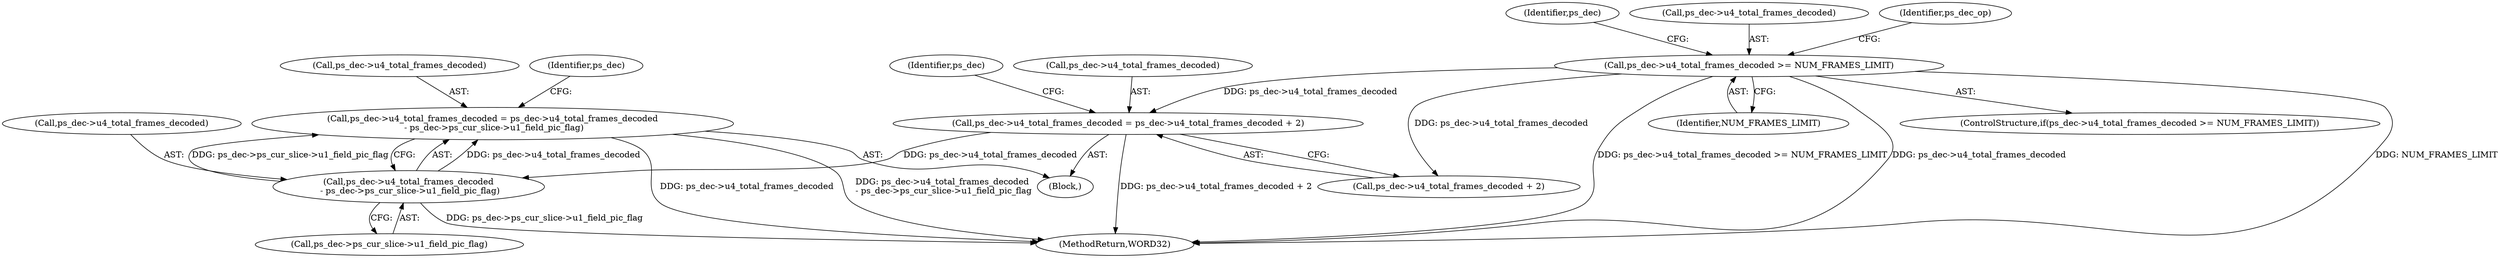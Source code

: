digraph "0_Android_33ef7de9ddc8ea7eb9cbc440d1cf89957a0c267b@integer" {
"1002007" [label="(Call,ps_dec->u4_total_frames_decoded = ps_dec->u4_total_frames_decoded\n - ps_dec->ps_cur_slice->u1_field_pic_flag)"];
"1002011" [label="(Call,ps_dec->u4_total_frames_decoded\n - ps_dec->ps_cur_slice->u1_field_pic_flag)"];
"1001998" [label="(Call,ps_dec->u4_total_frames_decoded = ps_dec->u4_total_frames_decoded + 2)"];
"1000457" [label="(Call,ps_dec->u4_total_frames_decoded >= NUM_FRAMES_LIMIT)"];
"1002189" [label="(MethodReturn,WORD32)"];
"1002008" [label="(Call,ps_dec->u4_total_frames_decoded)"];
"1002009" [label="(Identifier,ps_dec)"];
"1002011" [label="(Call,ps_dec->u4_total_frames_decoded\n - ps_dec->ps_cur_slice->u1_field_pic_flag)"];
"1002002" [label="(Call,ps_dec->u4_total_frames_decoded + 2)"];
"1000472" [label="(Identifier,ps_dec)"];
"1000461" [label="(Identifier,NUM_FRAMES_LIMIT)"];
"1000458" [label="(Call,ps_dec->u4_total_frames_decoded)"];
"1002023" [label="(Identifier,ps_dec)"];
"1001857" [label="(Block,)"];
"1001998" [label="(Call,ps_dec->u4_total_frames_decoded = ps_dec->u4_total_frames_decoded + 2)"];
"1000456" [label="(ControlStructure,if(ps_dec->u4_total_frames_decoded >= NUM_FRAMES_LIMIT))"];
"1002015" [label="(Call,ps_dec->ps_cur_slice->u1_field_pic_flag)"];
"1000465" [label="(Identifier,ps_dec_op)"];
"1002012" [label="(Call,ps_dec->u4_total_frames_decoded)"];
"1002007" [label="(Call,ps_dec->u4_total_frames_decoded = ps_dec->u4_total_frames_decoded\n - ps_dec->ps_cur_slice->u1_field_pic_flag)"];
"1001999" [label="(Call,ps_dec->u4_total_frames_decoded)"];
"1000457" [label="(Call,ps_dec->u4_total_frames_decoded >= NUM_FRAMES_LIMIT)"];
"1002007" -> "1001857"  [label="AST: "];
"1002007" -> "1002011"  [label="CFG: "];
"1002008" -> "1002007"  [label="AST: "];
"1002011" -> "1002007"  [label="AST: "];
"1002023" -> "1002007"  [label="CFG: "];
"1002007" -> "1002189"  [label="DDG: ps_dec->u4_total_frames_decoded"];
"1002007" -> "1002189"  [label="DDG: ps_dec->u4_total_frames_decoded\n - ps_dec->ps_cur_slice->u1_field_pic_flag"];
"1002011" -> "1002007"  [label="DDG: ps_dec->u4_total_frames_decoded"];
"1002011" -> "1002007"  [label="DDG: ps_dec->ps_cur_slice->u1_field_pic_flag"];
"1002011" -> "1002015"  [label="CFG: "];
"1002012" -> "1002011"  [label="AST: "];
"1002015" -> "1002011"  [label="AST: "];
"1002011" -> "1002189"  [label="DDG: ps_dec->ps_cur_slice->u1_field_pic_flag"];
"1001998" -> "1002011"  [label="DDG: ps_dec->u4_total_frames_decoded"];
"1001998" -> "1001857"  [label="AST: "];
"1001998" -> "1002002"  [label="CFG: "];
"1001999" -> "1001998"  [label="AST: "];
"1002002" -> "1001998"  [label="AST: "];
"1002009" -> "1001998"  [label="CFG: "];
"1001998" -> "1002189"  [label="DDG: ps_dec->u4_total_frames_decoded + 2"];
"1000457" -> "1001998"  [label="DDG: ps_dec->u4_total_frames_decoded"];
"1000457" -> "1000456"  [label="AST: "];
"1000457" -> "1000461"  [label="CFG: "];
"1000458" -> "1000457"  [label="AST: "];
"1000461" -> "1000457"  [label="AST: "];
"1000465" -> "1000457"  [label="CFG: "];
"1000472" -> "1000457"  [label="CFG: "];
"1000457" -> "1002189"  [label="DDG: NUM_FRAMES_LIMIT"];
"1000457" -> "1002189"  [label="DDG: ps_dec->u4_total_frames_decoded >= NUM_FRAMES_LIMIT"];
"1000457" -> "1002189"  [label="DDG: ps_dec->u4_total_frames_decoded"];
"1000457" -> "1002002"  [label="DDG: ps_dec->u4_total_frames_decoded"];
}
